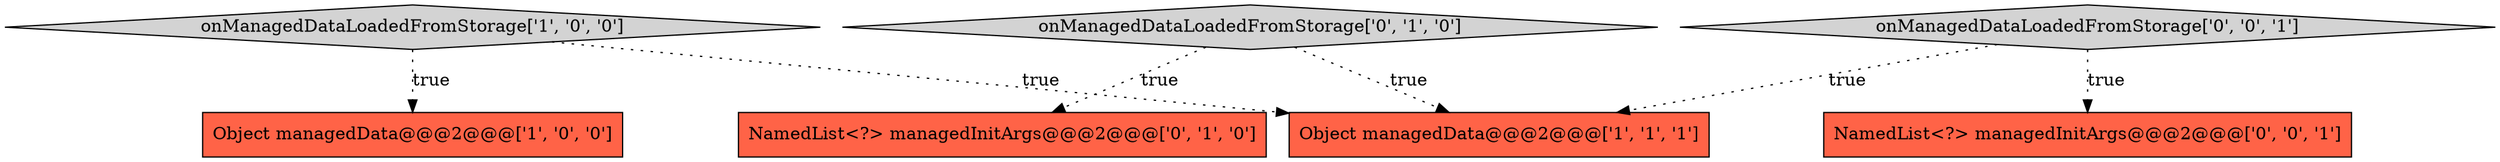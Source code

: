 digraph {
1 [style = filled, label = "Object managedData@@@2@@@['1', '0', '0']", fillcolor = tomato, shape = box image = "AAA0AAABBB1BBB"];
3 [style = filled, label = "NamedList<?> managedInitArgs@@@2@@@['0', '1', '0']", fillcolor = tomato, shape = box image = "AAA0AAABBB2BBB"];
5 [style = filled, label = "NamedList<?> managedInitArgs@@@2@@@['0', '0', '1']", fillcolor = tomato, shape = box image = "AAA0AAABBB3BBB"];
4 [style = filled, label = "onManagedDataLoadedFromStorage['0', '1', '0']", fillcolor = lightgray, shape = diamond image = "AAA0AAABBB2BBB"];
0 [style = filled, label = "onManagedDataLoadedFromStorage['1', '0', '0']", fillcolor = lightgray, shape = diamond image = "AAA0AAABBB1BBB"];
6 [style = filled, label = "onManagedDataLoadedFromStorage['0', '0', '1']", fillcolor = lightgray, shape = diamond image = "AAA0AAABBB3BBB"];
2 [style = filled, label = "Object managedData@@@2@@@['1', '1', '1']", fillcolor = tomato, shape = box image = "AAA0AAABBB1BBB"];
6->2 [style = dotted, label="true"];
4->3 [style = dotted, label="true"];
0->2 [style = dotted, label="true"];
4->2 [style = dotted, label="true"];
6->5 [style = dotted, label="true"];
0->1 [style = dotted, label="true"];
}
